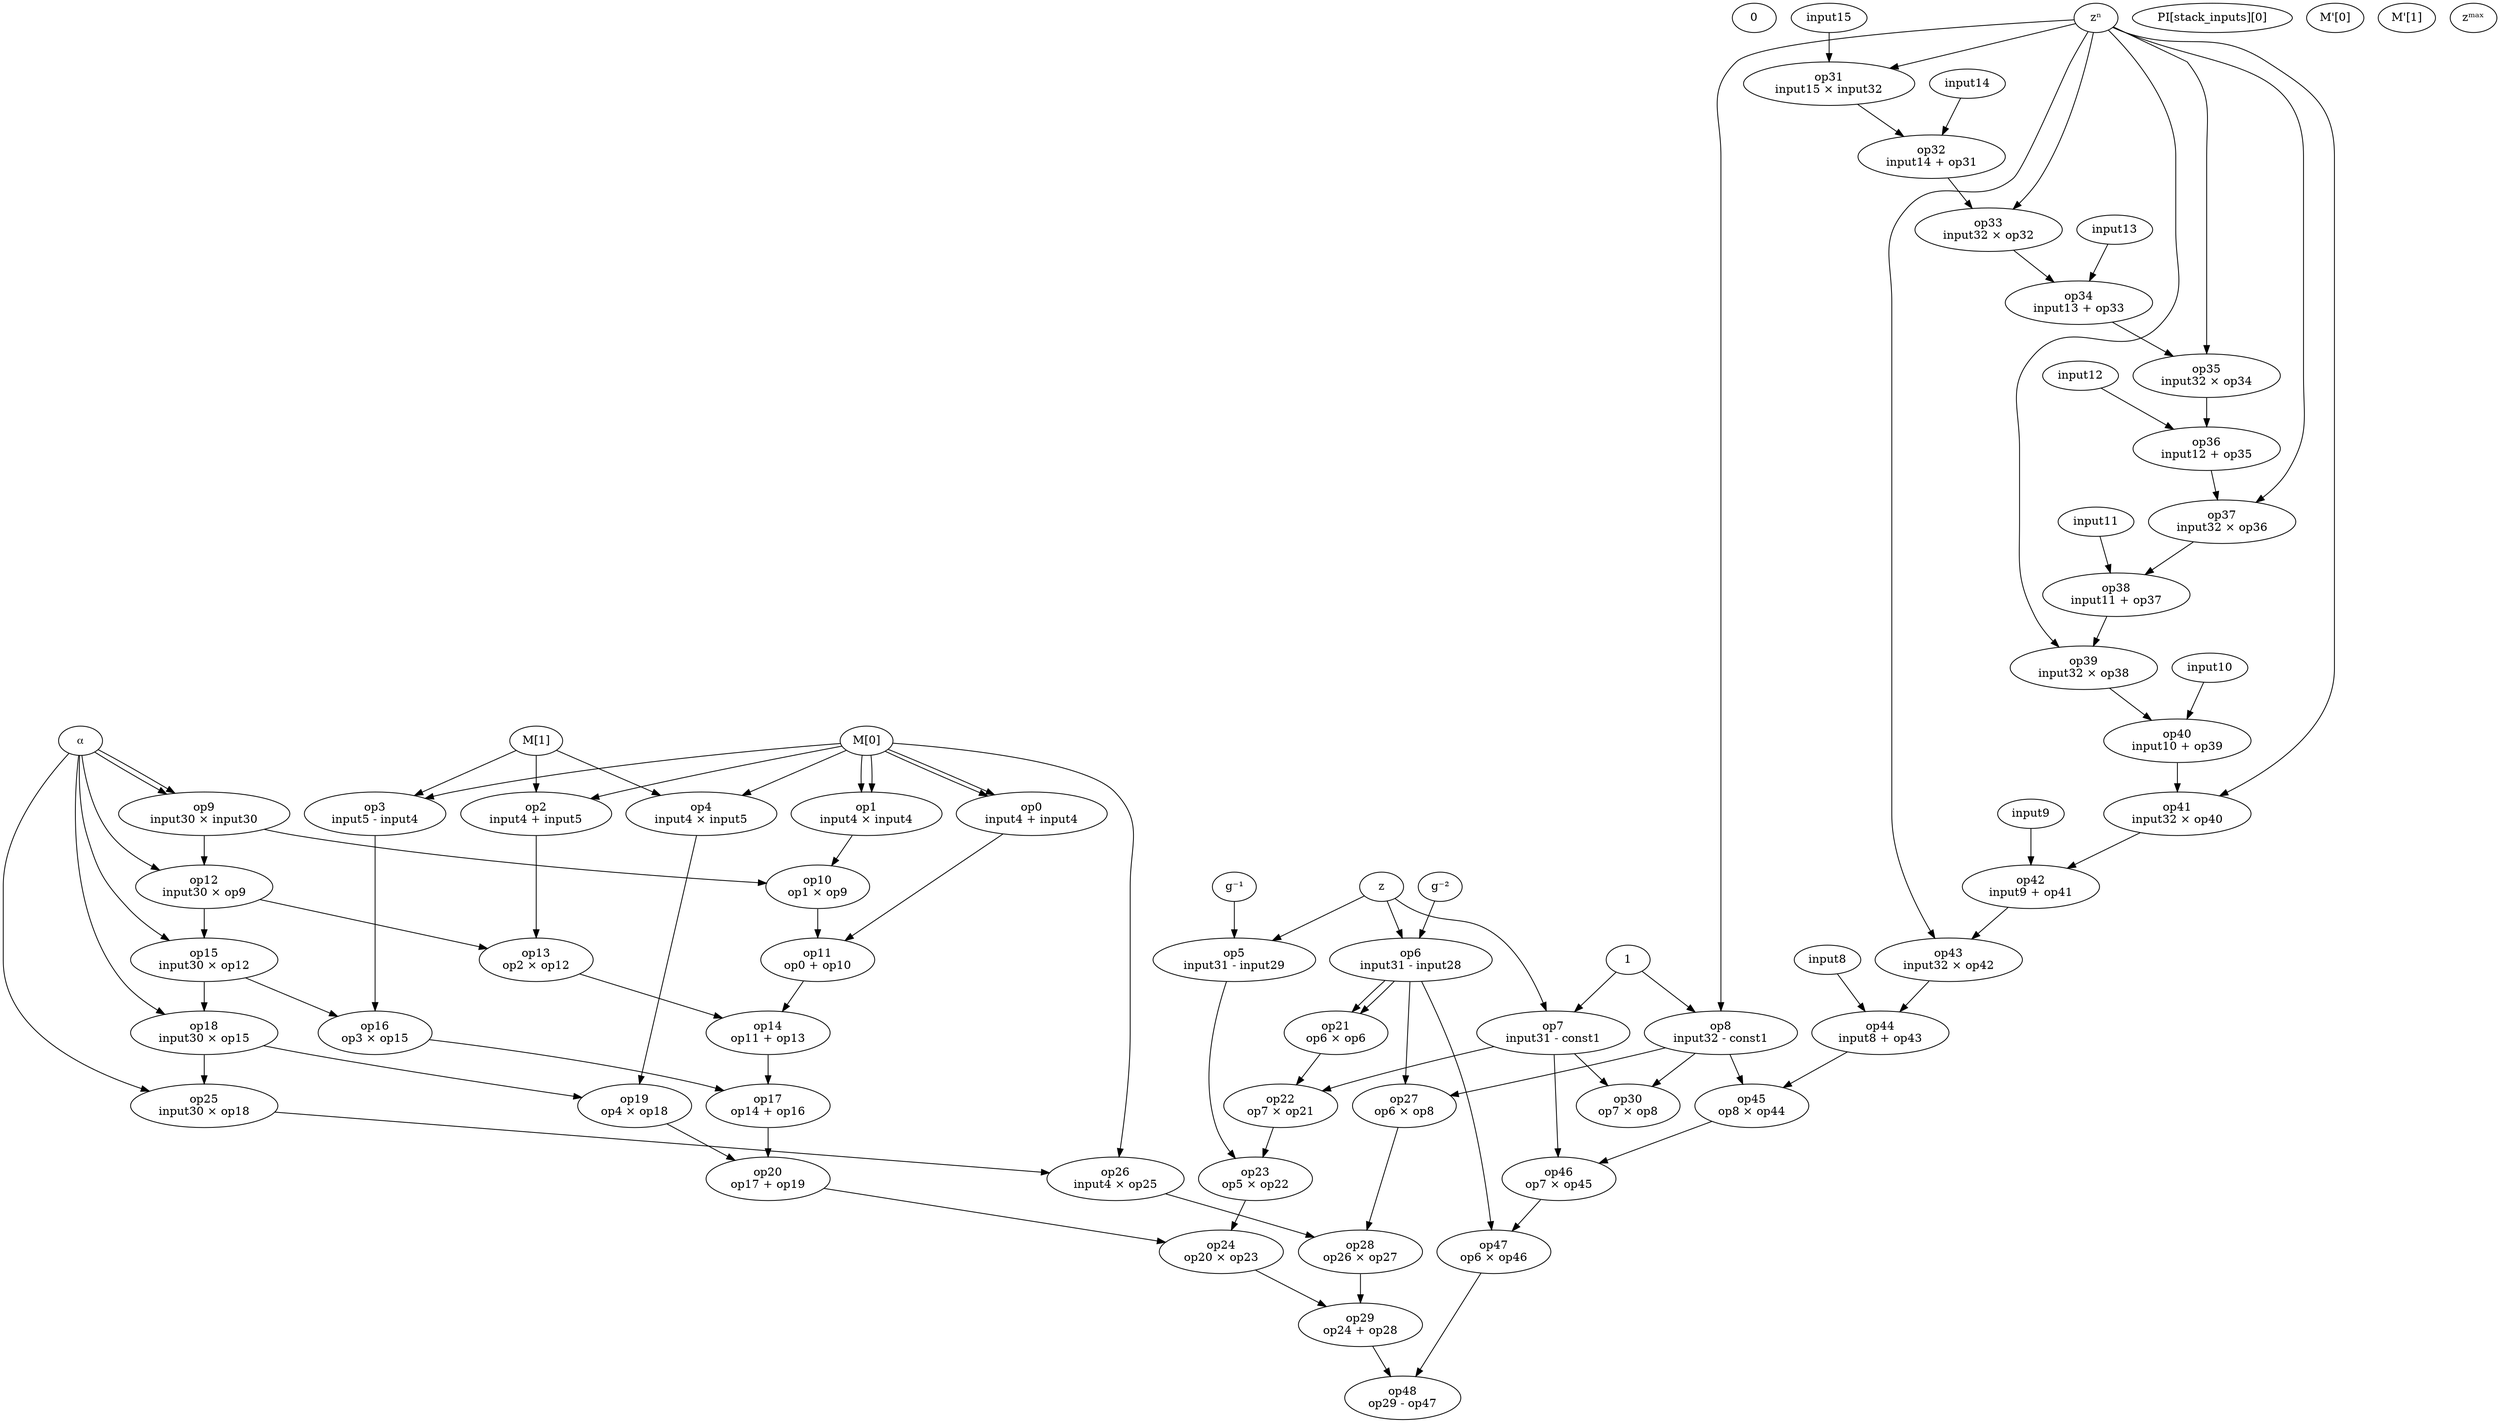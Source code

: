 digraph G {
const0 [label="0"]
const1 [label="1"]
input0 [label="PI[stack_inputs][0]"]
input4 [label="M[0]"]
input5 [label="M[1]"]
input16 [label="M'[0]"]
input17 [label="M'[1]"]
input28 [label="g⁻²"]
input29 [label="g⁻¹"]
input30 [label="⍺"]
input31 [label="z"]
input32 [label="zⁿ"]
input33 [label="zᵐᵃˣ"]
op0 [label="op0\ninput4 + input4"]
input4 -> op0
input4 -> op0
op1 [label="op1\ninput4 × input4"]
input4 -> op1
input4 -> op1
op2 [label="op2\ninput4 + input5"]
input4 -> op2
input5 -> op2
op3 [label="op3\ninput5 - input4"]
input5 -> op3
input4 -> op3
op4 [label="op4\ninput4 × input5"]
input4 -> op4
input5 -> op4
op5 [label="op5\ninput31 - input29"]
input31 -> op5
input29 -> op5
op6 [label="op6\ninput31 - input28"]
input31 -> op6
input28 -> op6
op7 [label="op7\ninput31 - const1"]
input31 -> op7
const1 -> op7
op8 [label="op8\ninput32 - const1"]
input32 -> op8
const1 -> op8
op9 [label="op9\ninput30 × input30"]
input30 -> op9
input30 -> op9
op10 [label="op10\nop1 × op9"]
op1 -> op10
op9 -> op10
op11 [label="op11\nop0 + op10"]
op0 -> op11
op10 -> op11
op12 [label="op12\ninput30 × op9"]
input30 -> op12
op9 -> op12
op13 [label="op13\nop2 × op12"]
op2 -> op13
op12 -> op13
op14 [label="op14\nop11 + op13"]
op11 -> op14
op13 -> op14
op15 [label="op15\ninput30 × op12"]
input30 -> op15
op12 -> op15
op16 [label="op16\nop3 × op15"]
op3 -> op16
op15 -> op16
op17 [label="op17\nop14 + op16"]
op14 -> op17
op16 -> op17
op18 [label="op18\ninput30 × op15"]
input30 -> op18
op15 -> op18
op19 [label="op19\nop4 × op18"]
op4 -> op19
op18 -> op19
op20 [label="op20\nop17 + op19"]
op17 -> op20
op19 -> op20
op21 [label="op21\nop6 × op6"]
op6 -> op21
op6 -> op21
op22 [label="op22\nop7 × op21"]
op7 -> op22
op21 -> op22
op23 [label="op23\nop5 × op22"]
op5 -> op23
op22 -> op23
op24 [label="op24\nop20 × op23"]
op20 -> op24
op23 -> op24
op25 [label="op25\ninput30 × op18"]
input30 -> op25
op18 -> op25
op26 [label="op26\ninput4 × op25"]
input4 -> op26
op25 -> op26
op27 [label="op27\nop6 × op8"]
op6 -> op27
op8 -> op27
op28 [label="op28\nop26 × op27"]
op26 -> op28
op27 -> op28
op29 [label="op29\nop24 + op28"]
op24 -> op29
op28 -> op29
op30 [label="op30\nop7 × op8"]
op7 -> op30
op8 -> op30
op31 [label="op31\ninput15 × input32"]
input15 -> op31
input32 -> op31
op32 [label="op32\ninput14 + op31"]
input14 -> op32
op31 -> op32
op33 [label="op33\ninput32 × op32"]
input32 -> op33
op32 -> op33
op34 [label="op34\ninput13 + op33"]
input13 -> op34
op33 -> op34
op35 [label="op35\ninput32 × op34"]
input32 -> op35
op34 -> op35
op36 [label="op36\ninput12 + op35"]
input12 -> op36
op35 -> op36
op37 [label="op37\ninput32 × op36"]
input32 -> op37
op36 -> op37
op38 [label="op38\ninput11 + op37"]
input11 -> op38
op37 -> op38
op39 [label="op39\ninput32 × op38"]
input32 -> op39
op38 -> op39
op40 [label="op40\ninput10 + op39"]
input10 -> op40
op39 -> op40
op41 [label="op41\ninput32 × op40"]
input32 -> op41
op40 -> op41
op42 [label="op42\ninput9 + op41"]
input9 -> op42
op41 -> op42
op43 [label="op43\ninput32 × op42"]
input32 -> op43
op42 -> op43
op44 [label="op44\ninput8 + op43"]
input8 -> op44
op43 -> op44
op45 [label="op45\nop8 × op44"]
op8 -> op45
op44 -> op45
op46 [label="op46\nop7 × op45"]
op7 -> op46
op45 -> op46
op47 [label="op47\nop6 × op46"]
op6 -> op47
op46 -> op47
op48 [label="op48\nop29 - op47"]
op29 -> op48
op47 -> op48
}
